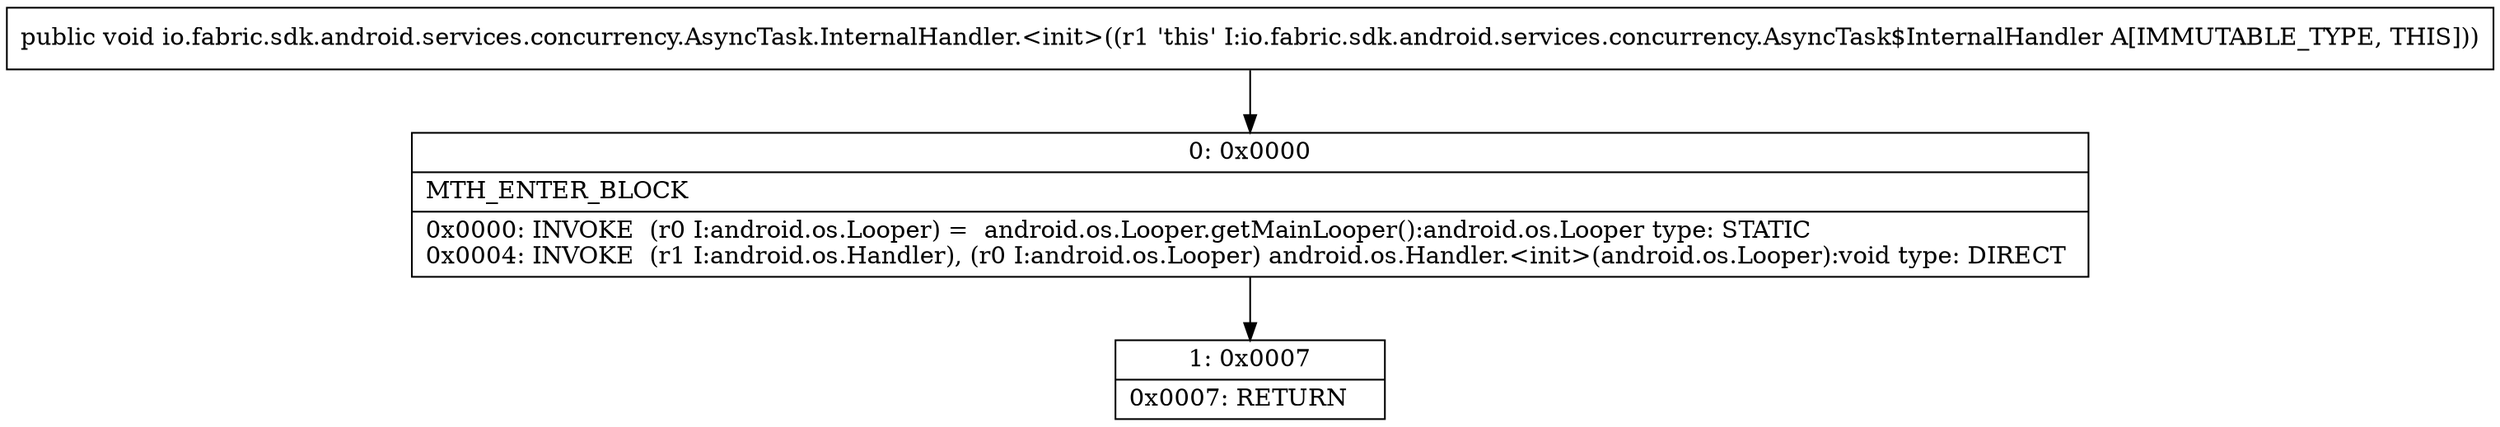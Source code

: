 digraph "CFG forio.fabric.sdk.android.services.concurrency.AsyncTask.InternalHandler.\<init\>()V" {
Node_0 [shape=record,label="{0\:\ 0x0000|MTH_ENTER_BLOCK\l|0x0000: INVOKE  (r0 I:android.os.Looper) =  android.os.Looper.getMainLooper():android.os.Looper type: STATIC \l0x0004: INVOKE  (r1 I:android.os.Handler), (r0 I:android.os.Looper) android.os.Handler.\<init\>(android.os.Looper):void type: DIRECT \l}"];
Node_1 [shape=record,label="{1\:\ 0x0007|0x0007: RETURN   \l}"];
MethodNode[shape=record,label="{public void io.fabric.sdk.android.services.concurrency.AsyncTask.InternalHandler.\<init\>((r1 'this' I:io.fabric.sdk.android.services.concurrency.AsyncTask$InternalHandler A[IMMUTABLE_TYPE, THIS])) }"];
MethodNode -> Node_0;
Node_0 -> Node_1;
}


